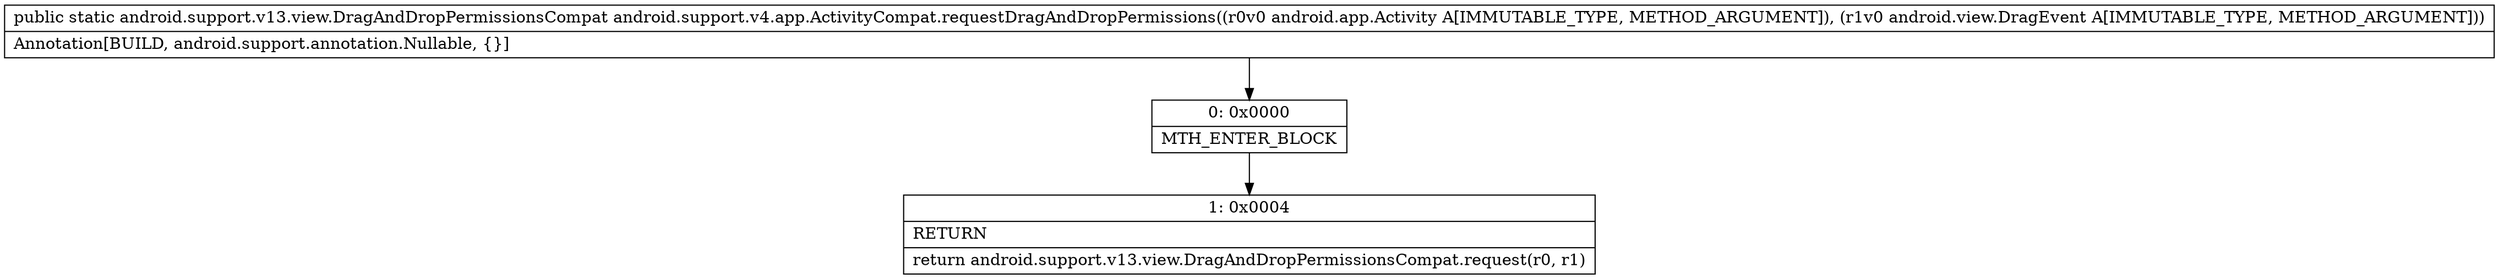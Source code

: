 digraph "CFG forandroid.support.v4.app.ActivityCompat.requestDragAndDropPermissions(Landroid\/app\/Activity;Landroid\/view\/DragEvent;)Landroid\/support\/v13\/view\/DragAndDropPermissionsCompat;" {
Node_0 [shape=record,label="{0\:\ 0x0000|MTH_ENTER_BLOCK\l}"];
Node_1 [shape=record,label="{1\:\ 0x0004|RETURN\l|return android.support.v13.view.DragAndDropPermissionsCompat.request(r0, r1)\l}"];
MethodNode[shape=record,label="{public static android.support.v13.view.DragAndDropPermissionsCompat android.support.v4.app.ActivityCompat.requestDragAndDropPermissions((r0v0 android.app.Activity A[IMMUTABLE_TYPE, METHOD_ARGUMENT]), (r1v0 android.view.DragEvent A[IMMUTABLE_TYPE, METHOD_ARGUMENT]))  | Annotation[BUILD, android.support.annotation.Nullable, \{\}]\l}"];
MethodNode -> Node_0;
Node_0 -> Node_1;
}

